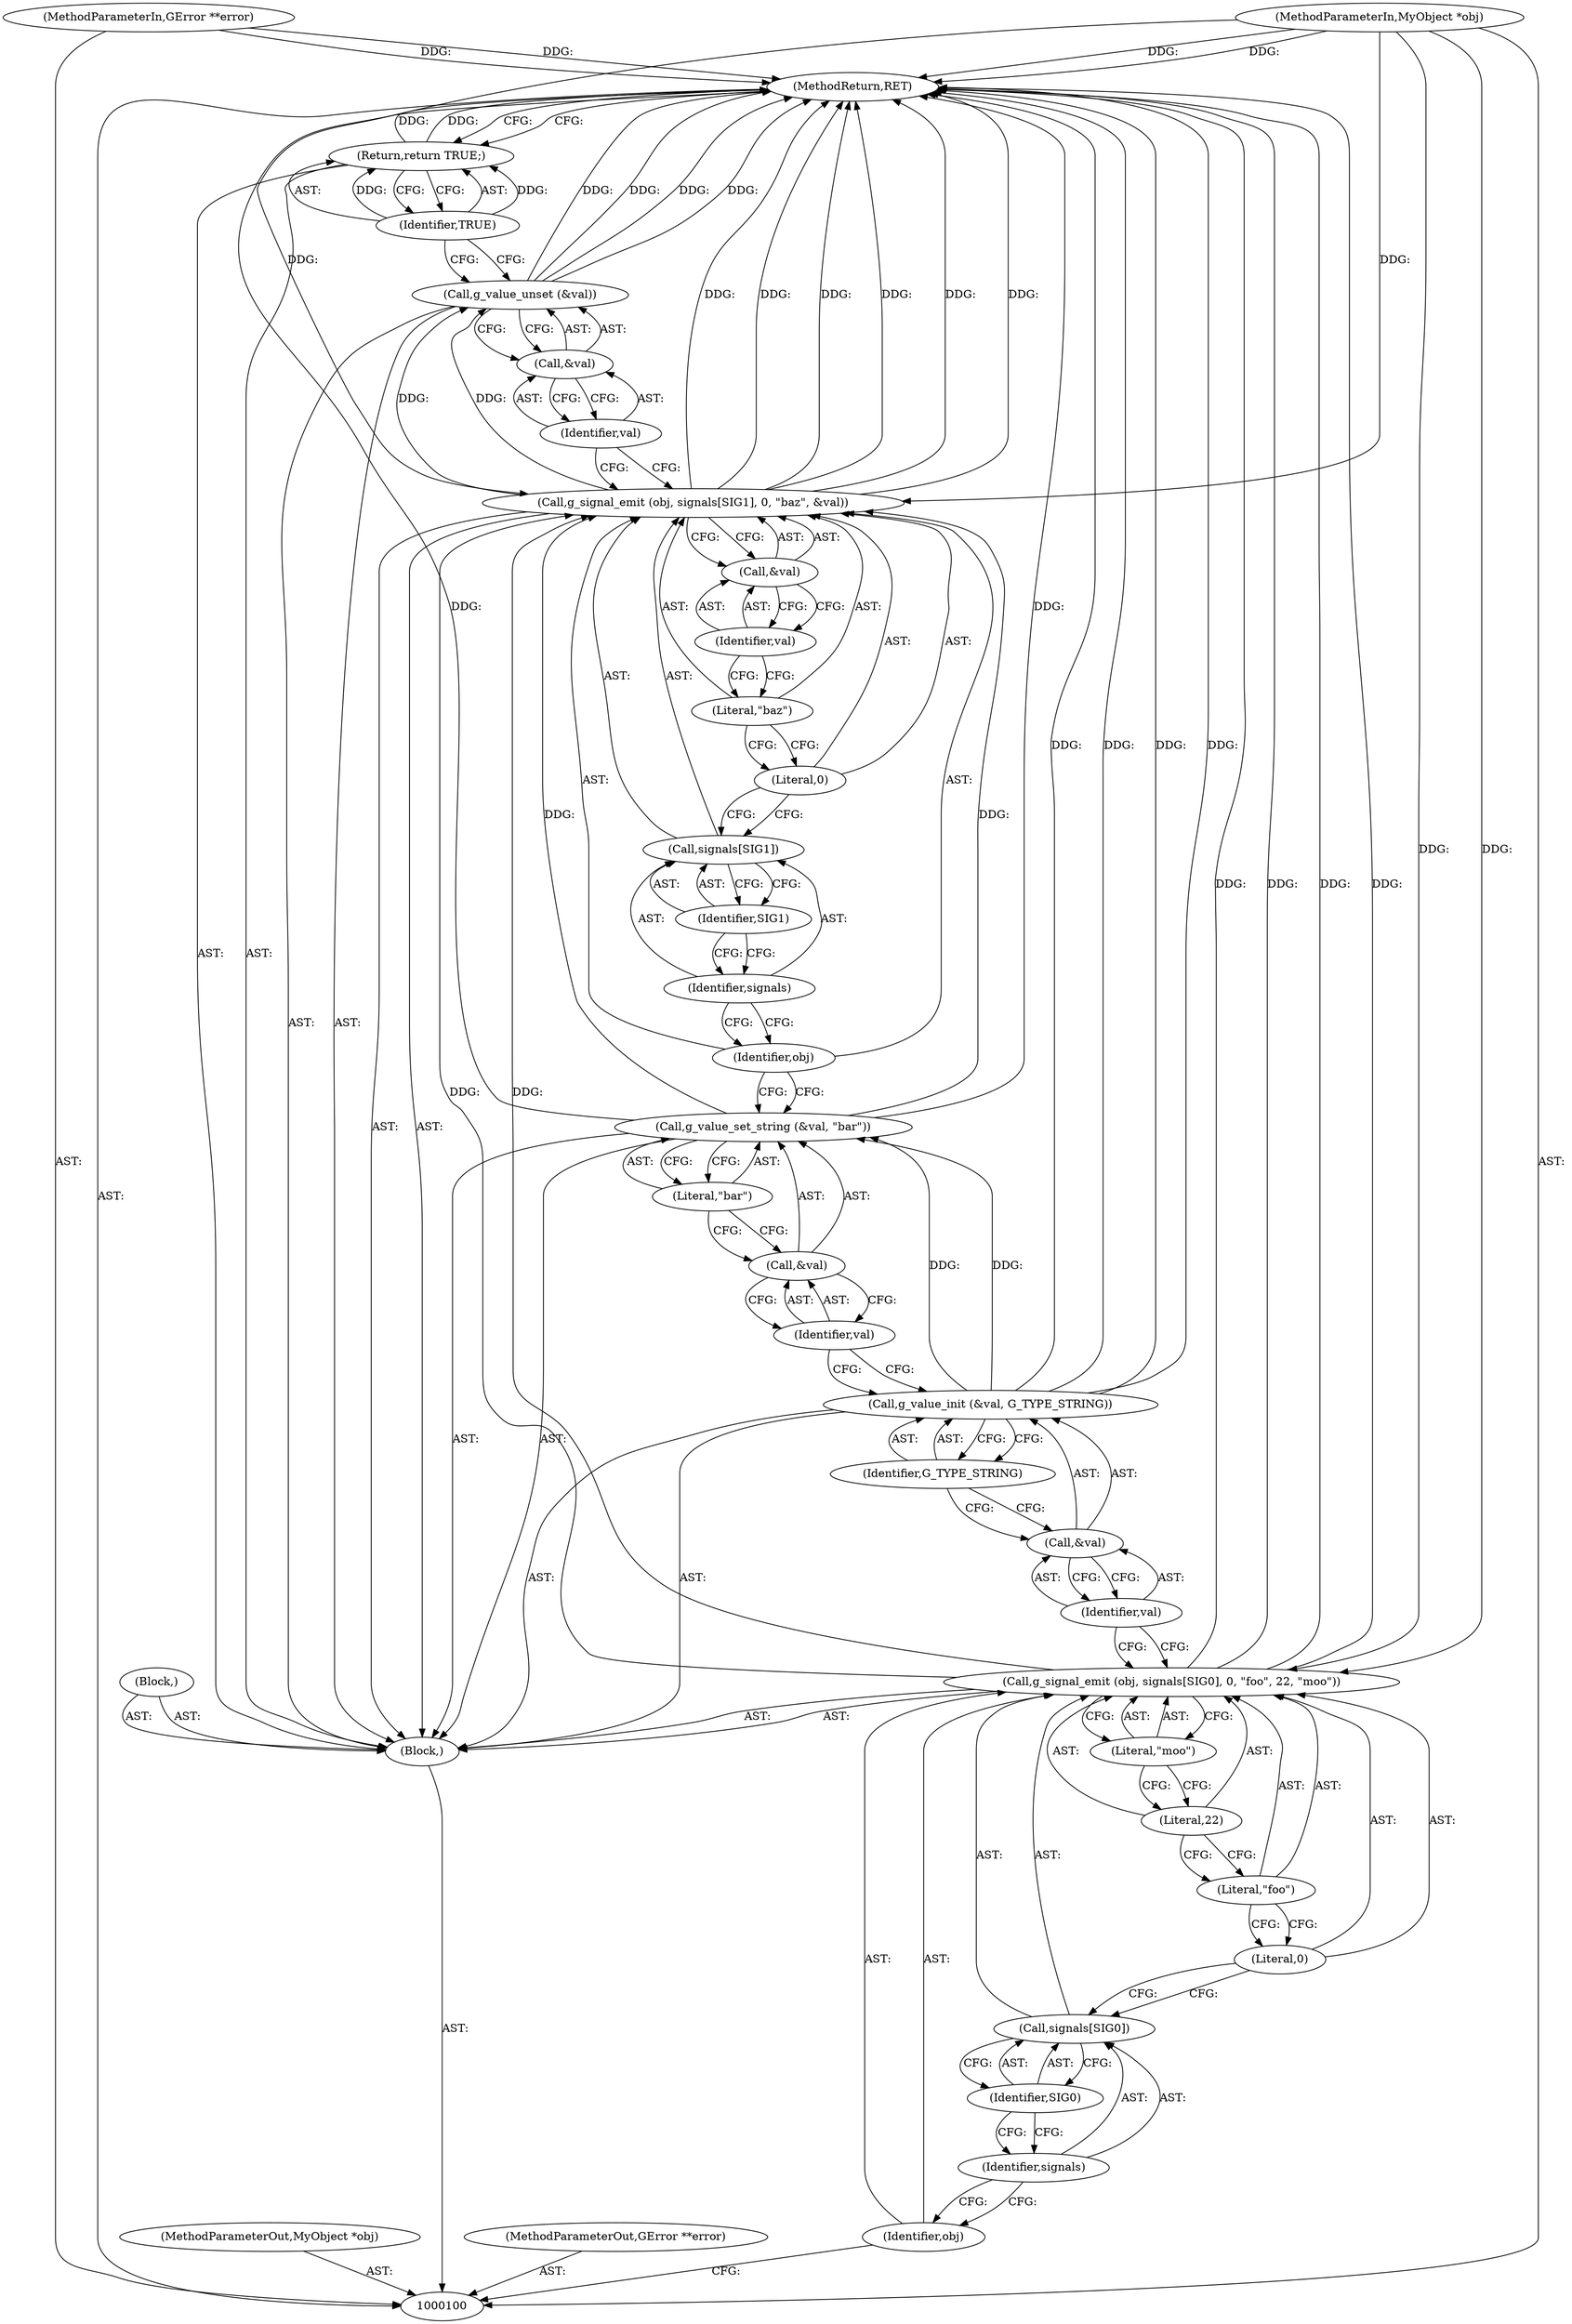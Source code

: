 digraph "1_dbus_9a6bce9b615abca6068348c1606ba8eaf13d9ae0_13" {
"1000136" [label="(MethodReturn,RET)"];
"1000101" [label="(MethodParameterIn,MyObject *obj)"];
"1000175" [label="(MethodParameterOut,MyObject *obj)"];
"1000102" [label="(MethodParameterIn,GError **error)"];
"1000176" [label="(MethodParameterOut,GError **error)"];
"1000103" [label="(Block,)"];
"1000104" [label="(Block,)"];
"1000106" [label="(Identifier,obj)"];
"1000105" [label="(Call,g_signal_emit (obj, signals[SIG0], 0, \"foo\", 22, \"moo\"))"];
"1000107" [label="(Call,signals[SIG0])"];
"1000108" [label="(Identifier,signals)"];
"1000109" [label="(Identifier,SIG0)"];
"1000110" [label="(Literal,0)"];
"1000111" [label="(Literal,\"foo\")"];
"1000112" [label="(Literal,22)"];
"1000113" [label="(Literal,\"moo\")"];
"1000115" [label="(Call,&val)"];
"1000116" [label="(Identifier,val)"];
"1000114" [label="(Call,g_value_init (&val, G_TYPE_STRING))"];
"1000117" [label="(Identifier,G_TYPE_STRING)"];
"1000118" [label="(Call,g_value_set_string (&val, \"bar\"))"];
"1000119" [label="(Call,&val)"];
"1000120" [label="(Identifier,val)"];
"1000121" [label="(Literal,\"bar\")"];
"1000123" [label="(Identifier,obj)"];
"1000122" [label="(Call,g_signal_emit (obj, signals[SIG1], 0, \"baz\", &val))"];
"1000124" [label="(Call,signals[SIG1])"];
"1000125" [label="(Identifier,signals)"];
"1000126" [label="(Identifier,SIG1)"];
"1000127" [label="(Literal,0)"];
"1000128" [label="(Literal,\"baz\")"];
"1000129" [label="(Call,&val)"];
"1000130" [label="(Identifier,val)"];
"1000132" [label="(Call,&val)"];
"1000133" [label="(Identifier,val)"];
"1000131" [label="(Call,g_value_unset (&val))"];
"1000134" [label="(Return,return TRUE;)"];
"1000135" [label="(Identifier,TRUE)"];
"1000136" -> "1000100"  [label="AST: "];
"1000136" -> "1000134"  [label="CFG: "];
"1000114" -> "1000136"  [label="DDG: "];
"1000114" -> "1000136"  [label="DDG: "];
"1000105" -> "1000136"  [label="DDG: "];
"1000105" -> "1000136"  [label="DDG: "];
"1000118" -> "1000136"  [label="DDG: "];
"1000102" -> "1000136"  [label="DDG: "];
"1000101" -> "1000136"  [label="DDG: "];
"1000122" -> "1000136"  [label="DDG: "];
"1000122" -> "1000136"  [label="DDG: "];
"1000122" -> "1000136"  [label="DDG: "];
"1000131" -> "1000136"  [label="DDG: "];
"1000131" -> "1000136"  [label="DDG: "];
"1000134" -> "1000136"  [label="DDG: "];
"1000101" -> "1000100"  [label="AST: "];
"1000101" -> "1000136"  [label="DDG: "];
"1000101" -> "1000105"  [label="DDG: "];
"1000101" -> "1000122"  [label="DDG: "];
"1000175" -> "1000100"  [label="AST: "];
"1000102" -> "1000100"  [label="AST: "];
"1000102" -> "1000136"  [label="DDG: "];
"1000176" -> "1000100"  [label="AST: "];
"1000103" -> "1000100"  [label="AST: "];
"1000104" -> "1000103"  [label="AST: "];
"1000105" -> "1000103"  [label="AST: "];
"1000114" -> "1000103"  [label="AST: "];
"1000118" -> "1000103"  [label="AST: "];
"1000122" -> "1000103"  [label="AST: "];
"1000131" -> "1000103"  [label="AST: "];
"1000134" -> "1000103"  [label="AST: "];
"1000104" -> "1000103"  [label="AST: "];
"1000106" -> "1000105"  [label="AST: "];
"1000106" -> "1000100"  [label="CFG: "];
"1000108" -> "1000106"  [label="CFG: "];
"1000105" -> "1000103"  [label="AST: "];
"1000105" -> "1000113"  [label="CFG: "];
"1000106" -> "1000105"  [label="AST: "];
"1000107" -> "1000105"  [label="AST: "];
"1000110" -> "1000105"  [label="AST: "];
"1000111" -> "1000105"  [label="AST: "];
"1000112" -> "1000105"  [label="AST: "];
"1000113" -> "1000105"  [label="AST: "];
"1000116" -> "1000105"  [label="CFG: "];
"1000105" -> "1000136"  [label="DDG: "];
"1000105" -> "1000136"  [label="DDG: "];
"1000101" -> "1000105"  [label="DDG: "];
"1000105" -> "1000122"  [label="DDG: "];
"1000107" -> "1000105"  [label="AST: "];
"1000107" -> "1000109"  [label="CFG: "];
"1000108" -> "1000107"  [label="AST: "];
"1000109" -> "1000107"  [label="AST: "];
"1000110" -> "1000107"  [label="CFG: "];
"1000108" -> "1000107"  [label="AST: "];
"1000108" -> "1000106"  [label="CFG: "];
"1000109" -> "1000108"  [label="CFG: "];
"1000109" -> "1000107"  [label="AST: "];
"1000109" -> "1000108"  [label="CFG: "];
"1000107" -> "1000109"  [label="CFG: "];
"1000110" -> "1000105"  [label="AST: "];
"1000110" -> "1000107"  [label="CFG: "];
"1000111" -> "1000110"  [label="CFG: "];
"1000111" -> "1000105"  [label="AST: "];
"1000111" -> "1000110"  [label="CFG: "];
"1000112" -> "1000111"  [label="CFG: "];
"1000112" -> "1000105"  [label="AST: "];
"1000112" -> "1000111"  [label="CFG: "];
"1000113" -> "1000112"  [label="CFG: "];
"1000113" -> "1000105"  [label="AST: "];
"1000113" -> "1000112"  [label="CFG: "];
"1000105" -> "1000113"  [label="CFG: "];
"1000115" -> "1000114"  [label="AST: "];
"1000115" -> "1000116"  [label="CFG: "];
"1000116" -> "1000115"  [label="AST: "];
"1000117" -> "1000115"  [label="CFG: "];
"1000116" -> "1000115"  [label="AST: "];
"1000116" -> "1000105"  [label="CFG: "];
"1000115" -> "1000116"  [label="CFG: "];
"1000114" -> "1000103"  [label="AST: "];
"1000114" -> "1000117"  [label="CFG: "];
"1000115" -> "1000114"  [label="AST: "];
"1000117" -> "1000114"  [label="AST: "];
"1000120" -> "1000114"  [label="CFG: "];
"1000114" -> "1000136"  [label="DDG: "];
"1000114" -> "1000136"  [label="DDG: "];
"1000114" -> "1000118"  [label="DDG: "];
"1000117" -> "1000114"  [label="AST: "];
"1000117" -> "1000115"  [label="CFG: "];
"1000114" -> "1000117"  [label="CFG: "];
"1000118" -> "1000103"  [label="AST: "];
"1000118" -> "1000121"  [label="CFG: "];
"1000119" -> "1000118"  [label="AST: "];
"1000121" -> "1000118"  [label="AST: "];
"1000123" -> "1000118"  [label="CFG: "];
"1000118" -> "1000136"  [label="DDG: "];
"1000114" -> "1000118"  [label="DDG: "];
"1000118" -> "1000122"  [label="DDG: "];
"1000119" -> "1000118"  [label="AST: "];
"1000119" -> "1000120"  [label="CFG: "];
"1000120" -> "1000119"  [label="AST: "];
"1000121" -> "1000119"  [label="CFG: "];
"1000120" -> "1000119"  [label="AST: "];
"1000120" -> "1000114"  [label="CFG: "];
"1000119" -> "1000120"  [label="CFG: "];
"1000121" -> "1000118"  [label="AST: "];
"1000121" -> "1000119"  [label="CFG: "];
"1000118" -> "1000121"  [label="CFG: "];
"1000123" -> "1000122"  [label="AST: "];
"1000123" -> "1000118"  [label="CFG: "];
"1000125" -> "1000123"  [label="CFG: "];
"1000122" -> "1000103"  [label="AST: "];
"1000122" -> "1000129"  [label="CFG: "];
"1000123" -> "1000122"  [label="AST: "];
"1000124" -> "1000122"  [label="AST: "];
"1000127" -> "1000122"  [label="AST: "];
"1000128" -> "1000122"  [label="AST: "];
"1000129" -> "1000122"  [label="AST: "];
"1000133" -> "1000122"  [label="CFG: "];
"1000122" -> "1000136"  [label="DDG: "];
"1000122" -> "1000136"  [label="DDG: "];
"1000122" -> "1000136"  [label="DDG: "];
"1000105" -> "1000122"  [label="DDG: "];
"1000101" -> "1000122"  [label="DDG: "];
"1000118" -> "1000122"  [label="DDG: "];
"1000122" -> "1000131"  [label="DDG: "];
"1000124" -> "1000122"  [label="AST: "];
"1000124" -> "1000126"  [label="CFG: "];
"1000125" -> "1000124"  [label="AST: "];
"1000126" -> "1000124"  [label="AST: "];
"1000127" -> "1000124"  [label="CFG: "];
"1000125" -> "1000124"  [label="AST: "];
"1000125" -> "1000123"  [label="CFG: "];
"1000126" -> "1000125"  [label="CFG: "];
"1000126" -> "1000124"  [label="AST: "];
"1000126" -> "1000125"  [label="CFG: "];
"1000124" -> "1000126"  [label="CFG: "];
"1000127" -> "1000122"  [label="AST: "];
"1000127" -> "1000124"  [label="CFG: "];
"1000128" -> "1000127"  [label="CFG: "];
"1000128" -> "1000122"  [label="AST: "];
"1000128" -> "1000127"  [label="CFG: "];
"1000130" -> "1000128"  [label="CFG: "];
"1000129" -> "1000122"  [label="AST: "];
"1000129" -> "1000130"  [label="CFG: "];
"1000130" -> "1000129"  [label="AST: "];
"1000122" -> "1000129"  [label="CFG: "];
"1000130" -> "1000129"  [label="AST: "];
"1000130" -> "1000128"  [label="CFG: "];
"1000129" -> "1000130"  [label="CFG: "];
"1000132" -> "1000131"  [label="AST: "];
"1000132" -> "1000133"  [label="CFG: "];
"1000133" -> "1000132"  [label="AST: "];
"1000131" -> "1000132"  [label="CFG: "];
"1000133" -> "1000132"  [label="AST: "];
"1000133" -> "1000122"  [label="CFG: "];
"1000132" -> "1000133"  [label="CFG: "];
"1000131" -> "1000103"  [label="AST: "];
"1000131" -> "1000132"  [label="CFG: "];
"1000132" -> "1000131"  [label="AST: "];
"1000135" -> "1000131"  [label="CFG: "];
"1000131" -> "1000136"  [label="DDG: "];
"1000131" -> "1000136"  [label="DDG: "];
"1000122" -> "1000131"  [label="DDG: "];
"1000134" -> "1000103"  [label="AST: "];
"1000134" -> "1000135"  [label="CFG: "];
"1000135" -> "1000134"  [label="AST: "];
"1000136" -> "1000134"  [label="CFG: "];
"1000134" -> "1000136"  [label="DDG: "];
"1000135" -> "1000134"  [label="DDG: "];
"1000135" -> "1000134"  [label="AST: "];
"1000135" -> "1000131"  [label="CFG: "];
"1000134" -> "1000135"  [label="CFG: "];
"1000135" -> "1000134"  [label="DDG: "];
}
